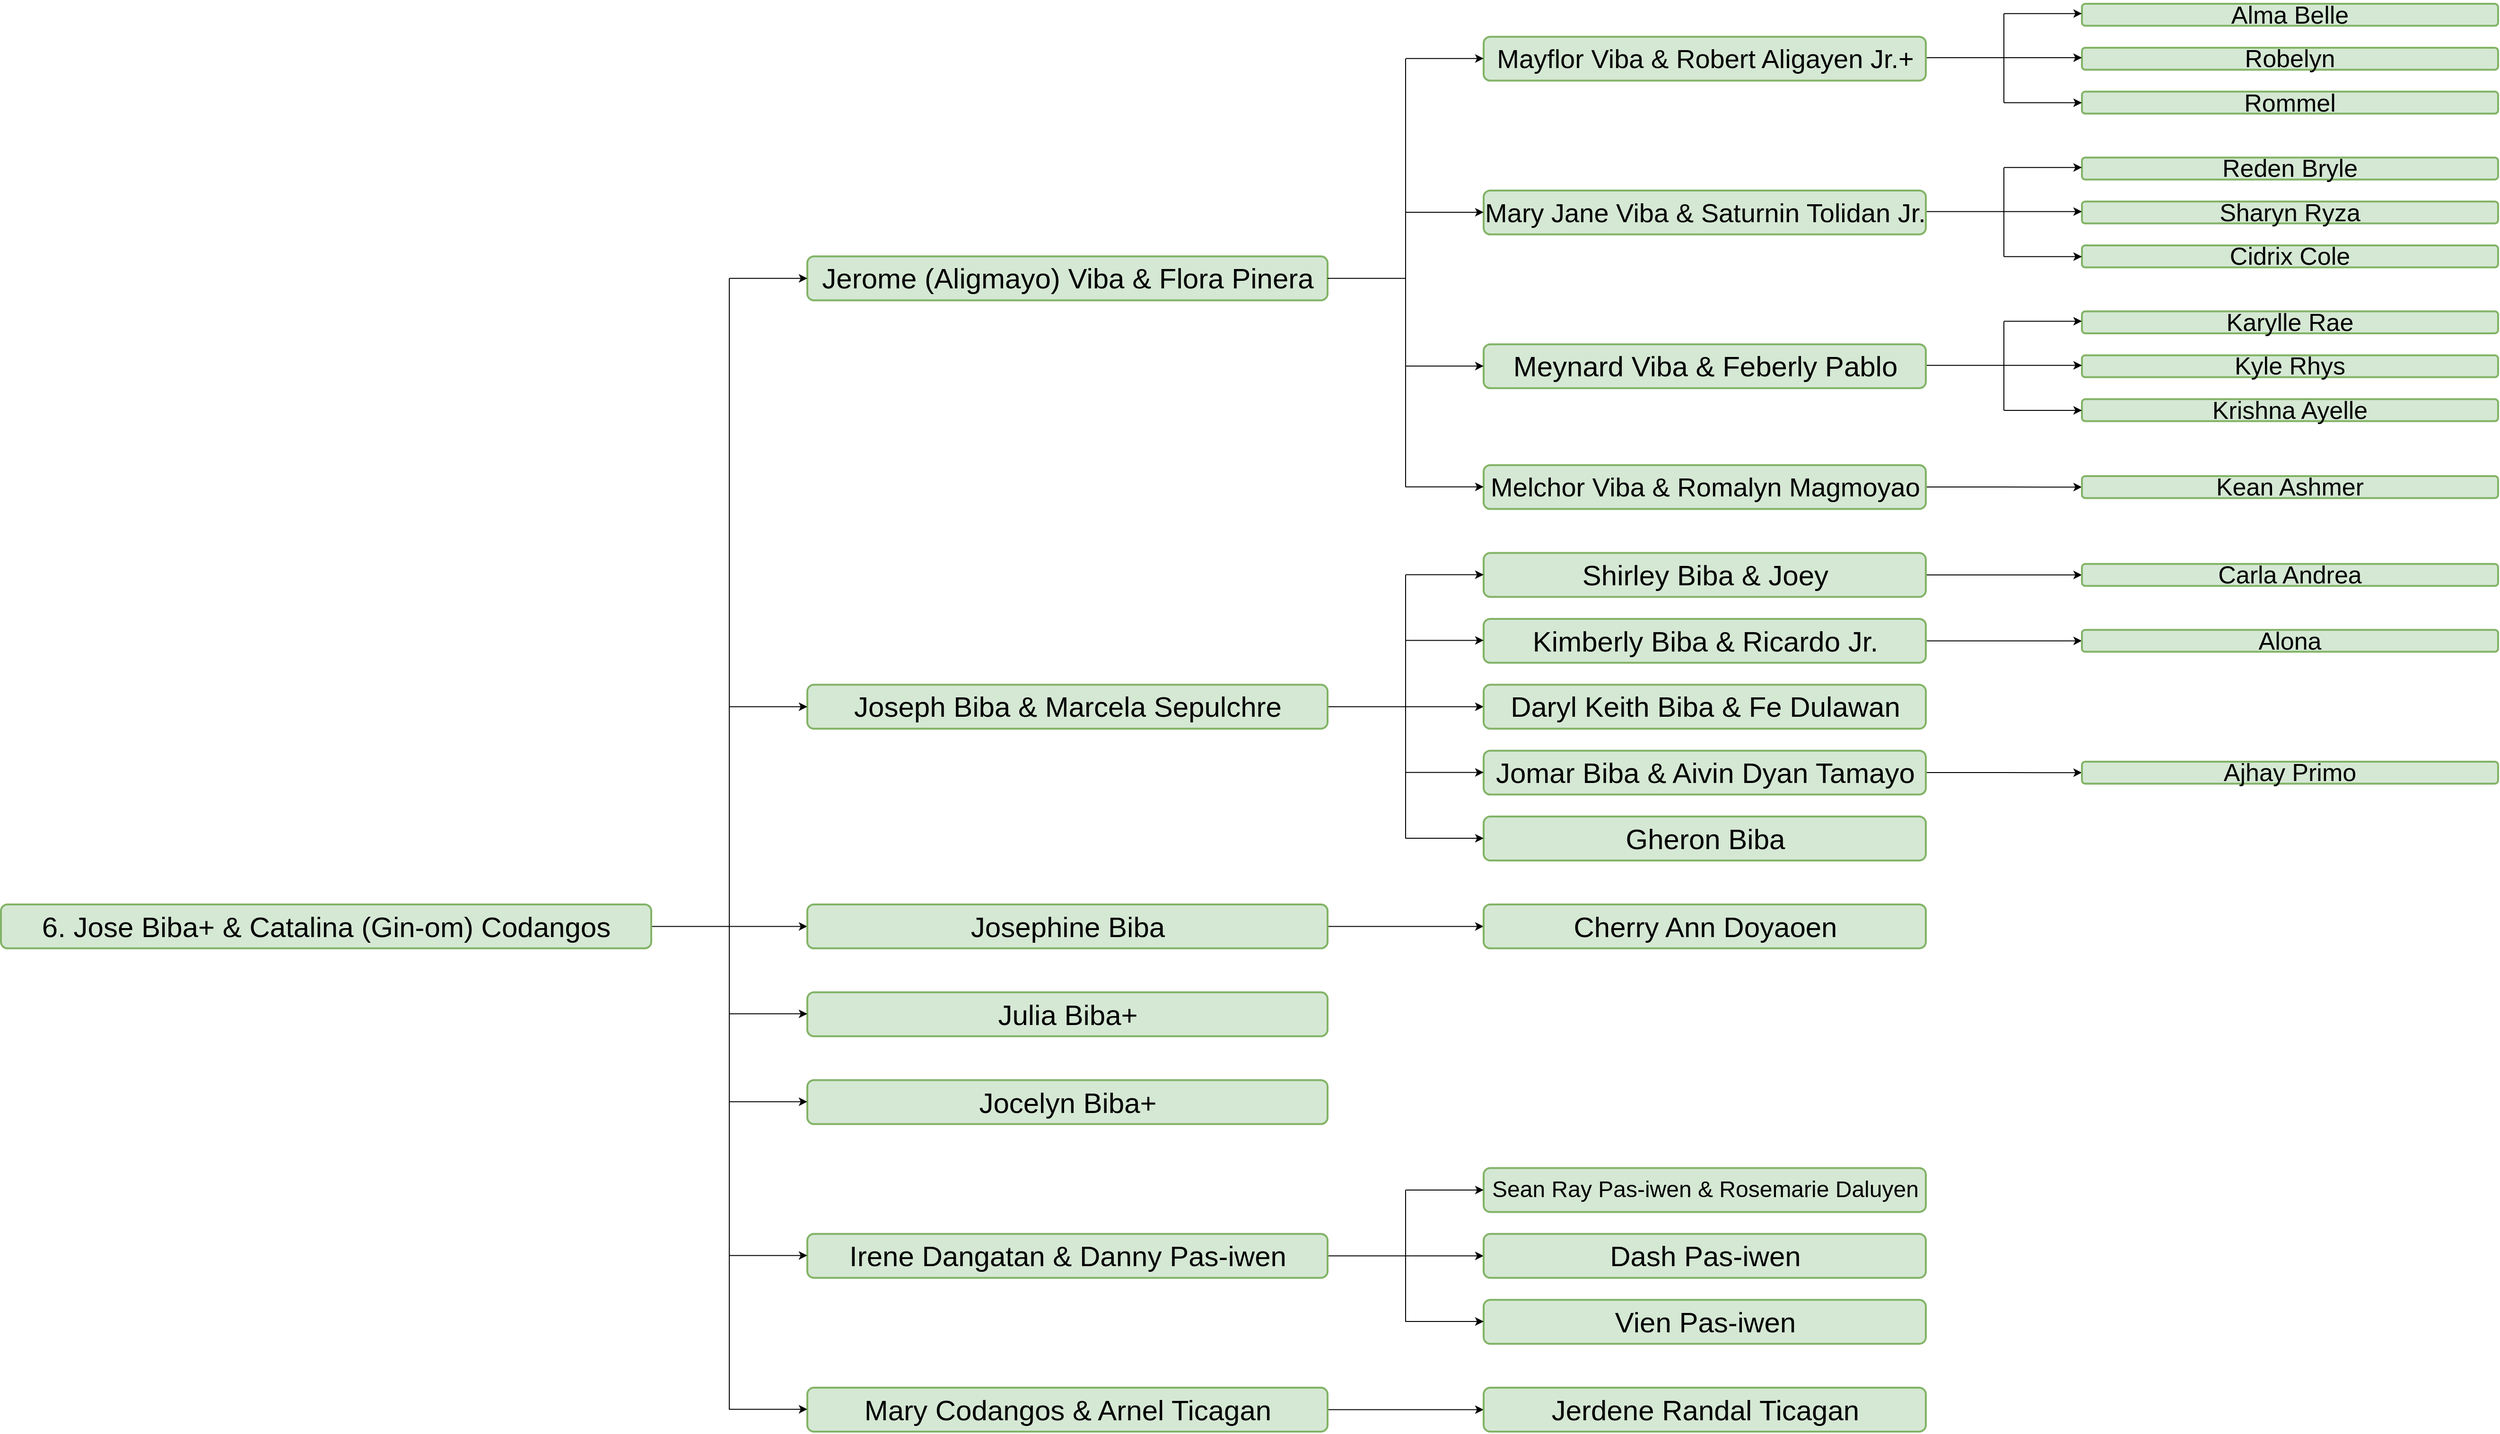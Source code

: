 <mxfile version="28.0.6">
  <diagram name="Page-1" id="Qc2j29BkZQCwujwfNHXb">
    <mxGraphModel dx="3728" dy="2332" grid="1" gridSize="10" guides="1" tooltips="1" connect="1" arrows="1" fold="1" page="1" pageScale="1" pageWidth="1400" pageHeight="850" math="0" shadow="0">
      <root>
        <mxCell id="0" />
        <mxCell id="1" parent="0" />
        <mxCell id="SV1iWKQyEt_5T4Ba0Pqm-78" value="" style="group;fontSize=30;" vertex="1" connectable="0" parent="1">
          <mxGeometry x="80" y="80" width="2640" height="1510" as="geometry" />
        </mxCell>
        <mxCell id="SV1iWKQyEt_5T4Ba0Pqm-1" value="" style="edgeStyle=orthogonalEdgeStyle;rounded=0;orthogonalLoop=1;jettySize=auto;html=1;fontFamily=Helvetica;fontSize=30;fontColor=default;" edge="1" parent="SV1iWKQyEt_5T4Ba0Pqm-78" source="SV1iWKQyEt_5T4Ba0Pqm-2" target="SV1iWKQyEt_5T4Ba0Pqm-56">
          <mxGeometry relative="1" as="geometry" />
        </mxCell>
        <mxCell id="SV1iWKQyEt_5T4Ba0Pqm-2" value="6.&amp;nbsp;Jose Biba+ &amp;amp; Catalina (Gin-om) Codangos" style="rounded=1;whiteSpace=wrap;html=1;strokeColor=#82b366;fillColor=#d5e8d4;strokeWidth=2;fontSize=30;" vertex="1" parent="SV1iWKQyEt_5T4Ba0Pqm-78">
          <mxGeometry y="952.462" width="687.5" height="46.462" as="geometry" />
        </mxCell>
        <mxCell id="SV1iWKQyEt_5T4Ba0Pqm-3" value="Alma Belle" style="rounded=1;whiteSpace=wrap;html=1;fillColor=#d5e8d4;strokeColor=#82b366;strokeWidth=2;fontSize=26;" vertex="1" parent="SV1iWKQyEt_5T4Ba0Pqm-78">
          <mxGeometry x="2200.0" width="440.0" height="23.231" as="geometry" />
        </mxCell>
        <mxCell id="SV1iWKQyEt_5T4Ba0Pqm-4" value="Robelyn" style="rounded=1;whiteSpace=wrap;html=1;fillColor=#d5e8d4;strokeColor=#82b366;strokeWidth=2;fontSize=26;" vertex="1" parent="SV1iWKQyEt_5T4Ba0Pqm-78">
          <mxGeometry x="2200.0" y="46.462" width="440.0" height="23.231" as="geometry" />
        </mxCell>
        <mxCell id="SV1iWKQyEt_5T4Ba0Pqm-5" value="Rommel" style="rounded=1;whiteSpace=wrap;html=1;fillColor=#d5e8d4;strokeColor=#82b366;strokeWidth=2;fontSize=26;" vertex="1" parent="SV1iWKQyEt_5T4Ba0Pqm-78">
          <mxGeometry x="2200.0" y="92.923" width="440.0" height="23.231" as="geometry" />
        </mxCell>
        <mxCell id="SV1iWKQyEt_5T4Ba0Pqm-6" value="" style="endArrow=classic;html=1;rounded=0;fontFamily=Helvetica;fontSize=26;fontColor=default;" edge="1" parent="SV1iWKQyEt_5T4Ba0Pqm-78">
          <mxGeometry width="50" height="50" relative="1" as="geometry">
            <mxPoint x="2117.5" y="10.314" as="sourcePoint" />
            <mxPoint x="2200.0" y="10.314" as="targetPoint" />
          </mxGeometry>
        </mxCell>
        <mxCell id="SV1iWKQyEt_5T4Ba0Pqm-7" value="" style="endArrow=classic;html=1;rounded=0;fontFamily=Helvetica;fontSize=26;fontColor=default;" edge="1" parent="SV1iWKQyEt_5T4Ba0Pqm-78">
          <mxGeometry width="50" height="50" relative="1" as="geometry">
            <mxPoint x="2117.5" y="104.62" as="sourcePoint" />
            <mxPoint x="2200.0" y="104.62" as="targetPoint" />
          </mxGeometry>
        </mxCell>
        <mxCell id="SV1iWKQyEt_5T4Ba0Pqm-8" value="" style="endArrow=none;html=1;rounded=0;fontFamily=Helvetica;fontSize=26;fontColor=default;" edge="1" parent="SV1iWKQyEt_5T4Ba0Pqm-78">
          <mxGeometry width="50" height="50" relative="1" as="geometry">
            <mxPoint x="2117.5" y="104.62" as="sourcePoint" />
            <mxPoint x="2117.5" y="10.535" as="targetPoint" />
          </mxGeometry>
        </mxCell>
        <mxCell id="SV1iWKQyEt_5T4Ba0Pqm-9" value="" style="endArrow=classic;html=1;rounded=0;fontFamily=Helvetica;fontSize=30;fontColor=default;exitX=1;exitY=0.5;exitDx=0;exitDy=0;entryX=0;entryY=0.5;entryDx=0;entryDy=0;" edge="1" parent="SV1iWKQyEt_5T4Ba0Pqm-78">
          <mxGeometry width="50" height="50" relative="1" as="geometry">
            <mxPoint x="2035.0" y="56.997" as="sourcePoint" />
            <mxPoint x="2200.0" y="56.997" as="targetPoint" />
          </mxGeometry>
        </mxCell>
        <mxCell id="SV1iWKQyEt_5T4Ba0Pqm-10" value="Mayflor Viba &amp;amp; Robert Aligayen Jr.+" style="rounded=1;whiteSpace=wrap;html=1;fillColor=#d5e8d4;strokeColor=#82b366;strokeWidth=2;fontSize=28;" vertex="1" parent="SV1iWKQyEt_5T4Ba0Pqm-78">
          <mxGeometry x="1567.5" y="34.846" width="467.5" height="46.462" as="geometry" />
        </mxCell>
        <mxCell id="SV1iWKQyEt_5T4Ba0Pqm-11" value="Jerome (Aligmayo) Viba &amp;amp; Flora Pinera" style="whiteSpace=wrap;html=1;rounded=1;strokeColor=#82b366;fillColor=#d5e8d4;strokeWidth=2;fontSize=30;" vertex="1" parent="SV1iWKQyEt_5T4Ba0Pqm-78">
          <mxGeometry x="852.5" y="267.154" width="550.0" height="46.462" as="geometry" />
        </mxCell>
        <mxCell id="SV1iWKQyEt_5T4Ba0Pqm-12" value="Reden Bryle" style="rounded=1;whiteSpace=wrap;html=1;fillColor=#d5e8d4;strokeColor=#82b366;strokeWidth=2;fontSize=26;" vertex="1" parent="SV1iWKQyEt_5T4Ba0Pqm-78">
          <mxGeometry x="2200.0" y="162.615" width="440.0" height="23.231" as="geometry" />
        </mxCell>
        <mxCell id="SV1iWKQyEt_5T4Ba0Pqm-13" value="Sharyn Ryza" style="rounded=1;whiteSpace=wrap;html=1;fillColor=#d5e8d4;strokeColor=#82b366;strokeWidth=2;fontSize=26;" vertex="1" parent="SV1iWKQyEt_5T4Ba0Pqm-78">
          <mxGeometry x="2200.0" y="209.077" width="440.0" height="23.231" as="geometry" />
        </mxCell>
        <mxCell id="SV1iWKQyEt_5T4Ba0Pqm-14" value="Cidrix Cole" style="rounded=1;whiteSpace=wrap;html=1;fillColor=#d5e8d4;strokeColor=#82b366;strokeWidth=2;fontSize=26;" vertex="1" parent="SV1iWKQyEt_5T4Ba0Pqm-78">
          <mxGeometry x="2200.0" y="255.538" width="440.0" height="23.231" as="geometry" />
        </mxCell>
        <mxCell id="SV1iWKQyEt_5T4Ba0Pqm-15" value="" style="endArrow=classic;html=1;rounded=0;fontFamily=Helvetica;fontSize=26;fontColor=default;" edge="1" parent="SV1iWKQyEt_5T4Ba0Pqm-78">
          <mxGeometry width="50" height="50" relative="1" as="geometry">
            <mxPoint x="2117.5" y="173.104" as="sourcePoint" />
            <mxPoint x="2200.0" y="173.104" as="targetPoint" />
          </mxGeometry>
        </mxCell>
        <mxCell id="SV1iWKQyEt_5T4Ba0Pqm-16" value="" style="endArrow=classic;html=1;rounded=0;fontFamily=Helvetica;fontSize=26;fontColor=default;" edge="1" parent="SV1iWKQyEt_5T4Ba0Pqm-78">
          <mxGeometry width="50" height="50" relative="1" as="geometry">
            <mxPoint x="2117.5" y="267.409" as="sourcePoint" />
            <mxPoint x="2200.0" y="267.409" as="targetPoint" />
          </mxGeometry>
        </mxCell>
        <mxCell id="SV1iWKQyEt_5T4Ba0Pqm-17" value="" style="endArrow=none;html=1;rounded=0;fontFamily=Helvetica;fontSize=26;fontColor=default;" edge="1" parent="SV1iWKQyEt_5T4Ba0Pqm-78">
          <mxGeometry width="50" height="50" relative="1" as="geometry">
            <mxPoint x="2117.5" y="267.409" as="sourcePoint" />
            <mxPoint x="2117.5" y="173.325" as="targetPoint" />
          </mxGeometry>
        </mxCell>
        <mxCell id="SV1iWKQyEt_5T4Ba0Pqm-18" value="" style="endArrow=classic;html=1;rounded=0;fontFamily=Helvetica;fontSize=30;fontColor=default;exitX=1;exitY=0.5;exitDx=0;exitDy=0;entryX=0;entryY=0.5;entryDx=0;entryDy=0;" edge="1" parent="SV1iWKQyEt_5T4Ba0Pqm-78">
          <mxGeometry width="50" height="50" relative="1" as="geometry">
            <mxPoint x="2035.0" y="219.786" as="sourcePoint" />
            <mxPoint x="2200.0" y="219.786" as="targetPoint" />
          </mxGeometry>
        </mxCell>
        <mxCell id="SV1iWKQyEt_5T4Ba0Pqm-19" value="Mary Jane Viba &amp;amp; Saturnin Tolidan Jr." style="rounded=1;whiteSpace=wrap;html=1;fillColor=#d5e8d4;strokeColor=#82b366;strokeWidth=2;fontSize=28;" vertex="1" parent="SV1iWKQyEt_5T4Ba0Pqm-78">
          <mxGeometry x="1567.5" y="197.462" width="467.5" height="46.462" as="geometry" />
        </mxCell>
        <mxCell id="SV1iWKQyEt_5T4Ba0Pqm-20" value="Karylle Rae" style="rounded=1;whiteSpace=wrap;html=1;fillColor=#d5e8d4;strokeColor=#82b366;strokeWidth=2;fontSize=26;" vertex="1" parent="SV1iWKQyEt_5T4Ba0Pqm-78">
          <mxGeometry x="2200.0" y="325.231" width="440.0" height="23.231" as="geometry" />
        </mxCell>
        <mxCell id="SV1iWKQyEt_5T4Ba0Pqm-21" value="Kyle Rhys" style="rounded=1;whiteSpace=wrap;html=1;fillColor=#d5e8d4;strokeColor=#82b366;strokeWidth=2;fontSize=26;" vertex="1" parent="SV1iWKQyEt_5T4Ba0Pqm-78">
          <mxGeometry x="2200.0" y="371.692" width="440.0" height="23.231" as="geometry" />
        </mxCell>
        <mxCell id="SV1iWKQyEt_5T4Ba0Pqm-22" value="Krishna Ayelle" style="rounded=1;whiteSpace=wrap;html=1;fillColor=#d5e8d4;strokeColor=#82b366;strokeWidth=2;fontSize=26;" vertex="1" parent="SV1iWKQyEt_5T4Ba0Pqm-78">
          <mxGeometry x="2200.0" y="418.154" width="440.0" height="23.231" as="geometry" />
        </mxCell>
        <mxCell id="SV1iWKQyEt_5T4Ba0Pqm-23" value="" style="endArrow=classic;html=1;rounded=0;fontFamily=Helvetica;fontSize=26;fontColor=default;" edge="1" parent="SV1iWKQyEt_5T4Ba0Pqm-78">
          <mxGeometry width="50" height="50" relative="1" as="geometry">
            <mxPoint x="2117.5" y="335.719" as="sourcePoint" />
            <mxPoint x="2200.0" y="335.719" as="targetPoint" />
          </mxGeometry>
        </mxCell>
        <mxCell id="SV1iWKQyEt_5T4Ba0Pqm-24" value="" style="endArrow=classic;html=1;rounded=0;fontFamily=Helvetica;fontSize=26;fontColor=default;" edge="1" parent="SV1iWKQyEt_5T4Ba0Pqm-78">
          <mxGeometry width="50" height="50" relative="1" as="geometry">
            <mxPoint x="2117.5" y="430.025" as="sourcePoint" />
            <mxPoint x="2200.0" y="430.025" as="targetPoint" />
          </mxGeometry>
        </mxCell>
        <mxCell id="SV1iWKQyEt_5T4Ba0Pqm-25" value="" style="endArrow=none;html=1;rounded=0;fontFamily=Helvetica;fontSize=26;fontColor=default;" edge="1" parent="SV1iWKQyEt_5T4Ba0Pqm-78">
          <mxGeometry width="50" height="50" relative="1" as="geometry">
            <mxPoint x="2117.5" y="430.025" as="sourcePoint" />
            <mxPoint x="2117.5" y="335.94" as="targetPoint" />
          </mxGeometry>
        </mxCell>
        <mxCell id="SV1iWKQyEt_5T4Ba0Pqm-26" value="" style="endArrow=classic;html=1;rounded=0;fontFamily=Helvetica;fontSize=30;fontColor=default;exitX=1;exitY=0.5;exitDx=0;exitDy=0;entryX=0;entryY=0.5;entryDx=0;entryDy=0;" edge="1" parent="SV1iWKQyEt_5T4Ba0Pqm-78">
          <mxGeometry width="50" height="50" relative="1" as="geometry">
            <mxPoint x="2035.0" y="382.402" as="sourcePoint" />
            <mxPoint x="2200.0" y="382.402" as="targetPoint" />
          </mxGeometry>
        </mxCell>
        <mxCell id="SV1iWKQyEt_5T4Ba0Pqm-27" value="Meynard Viba &amp;amp; Feberly Pablo" style="rounded=1;whiteSpace=wrap;html=1;fillColor=#d5e8d4;strokeColor=#82b366;strokeWidth=2;fontSize=30;" vertex="1" parent="SV1iWKQyEt_5T4Ba0Pqm-78">
          <mxGeometry x="1567.5" y="360.077" width="467.5" height="46.462" as="geometry" />
        </mxCell>
        <mxCell id="SV1iWKQyEt_5T4Ba0Pqm-28" value="" style="edgeStyle=orthogonalEdgeStyle;rounded=0;orthogonalLoop=1;jettySize=auto;html=1;fontFamily=Helvetica;fontSize=30;fontColor=default;" edge="1" parent="SV1iWKQyEt_5T4Ba0Pqm-78" source="SV1iWKQyEt_5T4Ba0Pqm-29" target="SV1iWKQyEt_5T4Ba0Pqm-30">
          <mxGeometry relative="1" as="geometry" />
        </mxCell>
        <mxCell id="SV1iWKQyEt_5T4Ba0Pqm-29" value="Melchor Viba &amp;amp; Romalyn Magmoyao" style="rounded=1;whiteSpace=wrap;html=1;fillColor=#d5e8d4;strokeColor=#82b366;strokeWidth=2;fontSize=28;" vertex="1" parent="SV1iWKQyEt_5T4Ba0Pqm-78">
          <mxGeometry x="1567.5" y="487.846" width="467.5" height="46.462" as="geometry" />
        </mxCell>
        <mxCell id="SV1iWKQyEt_5T4Ba0Pqm-30" value="Kean Ashmer" style="rounded=1;whiteSpace=wrap;html=1;fillColor=#d5e8d4;strokeColor=#82b366;strokeWidth=2;fontSize=26;" vertex="1" parent="SV1iWKQyEt_5T4Ba0Pqm-78">
          <mxGeometry x="2200.0" y="499.462" width="440.0" height="23.231" as="geometry" />
        </mxCell>
        <mxCell id="SV1iWKQyEt_5T4Ba0Pqm-31" value="" style="endArrow=classic;html=1;rounded=0;fontFamily=Helvetica;fontSize=30;fontColor=default;" edge="1" parent="SV1iWKQyEt_5T4Ba0Pqm-78">
          <mxGeometry width="50" height="50" relative="1" as="geometry">
            <mxPoint x="1485" y="57.856" as="sourcePoint" />
            <mxPoint x="1567.5" y="57.856" as="targetPoint" />
          </mxGeometry>
        </mxCell>
        <mxCell id="SV1iWKQyEt_5T4Ba0Pqm-32" value="" style="endArrow=classic;html=1;rounded=0;fontFamily=Helvetica;fontSize=30;fontColor=default;" edge="1" parent="SV1iWKQyEt_5T4Ba0Pqm-78">
          <mxGeometry width="50" height="50" relative="1" as="geometry">
            <mxPoint x="1485" y="220.472" as="sourcePoint" />
            <mxPoint x="1567.5" y="220.472" as="targetPoint" />
          </mxGeometry>
        </mxCell>
        <mxCell id="SV1iWKQyEt_5T4Ba0Pqm-33" value="" style="endArrow=classic;html=1;rounded=0;fontFamily=Helvetica;fontSize=30;fontColor=default;" edge="1" parent="SV1iWKQyEt_5T4Ba0Pqm-78">
          <mxGeometry width="50" height="50" relative="1" as="geometry">
            <mxPoint x="1485" y="383.087" as="sourcePoint" />
            <mxPoint x="1567.5" y="383.087" as="targetPoint" />
          </mxGeometry>
        </mxCell>
        <mxCell id="SV1iWKQyEt_5T4Ba0Pqm-34" value="" style="endArrow=classic;html=1;rounded=0;fontFamily=Helvetica;fontSize=30;fontColor=default;" edge="1" parent="SV1iWKQyEt_5T4Ba0Pqm-78">
          <mxGeometry width="50" height="50" relative="1" as="geometry">
            <mxPoint x="1485" y="510.856" as="sourcePoint" />
            <mxPoint x="1567.5" y="510.856" as="targetPoint" />
          </mxGeometry>
        </mxCell>
        <mxCell id="SV1iWKQyEt_5T4Ba0Pqm-35" value="" style="endArrow=none;html=1;rounded=0;fontFamily=Helvetica;fontSize=30;fontColor=default;" edge="1" parent="SV1iWKQyEt_5T4Ba0Pqm-78">
          <mxGeometry width="50" height="50" relative="1" as="geometry">
            <mxPoint x="1485" y="511.077" as="sourcePoint" />
            <mxPoint x="1485" y="58.077" as="targetPoint" />
          </mxGeometry>
        </mxCell>
        <mxCell id="SV1iWKQyEt_5T4Ba0Pqm-36" value="" style="endArrow=none;html=1;rounded=0;fontFamily=Helvetica;fontSize=30;fontColor=default;exitX=1;exitY=0.5;exitDx=0;exitDy=0;" edge="1" parent="SV1iWKQyEt_5T4Ba0Pqm-78" source="SV1iWKQyEt_5T4Ba0Pqm-11">
          <mxGeometry width="50" height="50" relative="1" as="geometry">
            <mxPoint x="1650" y="302" as="sourcePoint" />
            <mxPoint x="1485" y="290.385" as="targetPoint" />
          </mxGeometry>
        </mxCell>
        <mxCell id="SV1iWKQyEt_5T4Ba0Pqm-37" value="" style="edgeStyle=orthogonalEdgeStyle;rounded=0;orthogonalLoop=1;jettySize=auto;html=1;fontFamily=Helvetica;fontSize=30;fontColor=default;" edge="1" parent="SV1iWKQyEt_5T4Ba0Pqm-78" source="SV1iWKQyEt_5T4Ba0Pqm-38" target="SV1iWKQyEt_5T4Ba0Pqm-39">
          <mxGeometry relative="1" as="geometry" />
        </mxCell>
        <mxCell id="SV1iWKQyEt_5T4Ba0Pqm-38" value="Shirley Biba &amp;amp; Joey" style="rounded=1;whiteSpace=wrap;html=1;fillColor=#d5e8d4;strokeColor=#82b366;strokeWidth=2;fontSize=30;" vertex="1" parent="SV1iWKQyEt_5T4Ba0Pqm-78">
          <mxGeometry x="1567.5" y="580.769" width="467.5" height="46.462" as="geometry" />
        </mxCell>
        <mxCell id="SV1iWKQyEt_5T4Ba0Pqm-39" value="Carla Andrea" style="rounded=1;whiteSpace=wrap;html=1;fillColor=#d5e8d4;strokeColor=#82b366;strokeWidth=2;fontSize=26;" vertex="1" parent="SV1iWKQyEt_5T4Ba0Pqm-78">
          <mxGeometry x="2200.0" y="592.385" width="440.0" height="23.231" as="geometry" />
        </mxCell>
        <mxCell id="SV1iWKQyEt_5T4Ba0Pqm-40" value="" style="edgeStyle=orthogonalEdgeStyle;rounded=0;orthogonalLoop=1;jettySize=auto;html=1;fontFamily=Helvetica;fontSize=30;fontColor=default;" edge="1" parent="SV1iWKQyEt_5T4Ba0Pqm-78" source="SV1iWKQyEt_5T4Ba0Pqm-41" target="SV1iWKQyEt_5T4Ba0Pqm-45">
          <mxGeometry relative="1" as="geometry" />
        </mxCell>
        <mxCell id="SV1iWKQyEt_5T4Ba0Pqm-41" value="Joseph Biba &amp;amp; Marcela Sepulchre" style="whiteSpace=wrap;html=1;rounded=1;strokeColor=#82b366;fillColor=#d5e8d4;strokeWidth=2;fontSize=30;" vertex="1" parent="SV1iWKQyEt_5T4Ba0Pqm-78">
          <mxGeometry x="852.5" y="720.154" width="550.0" height="46.462" as="geometry" />
        </mxCell>
        <mxCell id="SV1iWKQyEt_5T4Ba0Pqm-42" value="" style="edgeStyle=orthogonalEdgeStyle;rounded=0;orthogonalLoop=1;jettySize=auto;html=1;fontFamily=Helvetica;fontSize=30;fontColor=default;" edge="1" parent="SV1iWKQyEt_5T4Ba0Pqm-78" source="SV1iWKQyEt_5T4Ba0Pqm-43" target="SV1iWKQyEt_5T4Ba0Pqm-44">
          <mxGeometry relative="1" as="geometry" />
        </mxCell>
        <mxCell id="SV1iWKQyEt_5T4Ba0Pqm-43" value="Kimberly Biba &amp;amp; Ricardo Jr." style="rounded=1;whiteSpace=wrap;html=1;fillColor=#d5e8d4;strokeColor=#82b366;strokeWidth=2;fontSize=30;" vertex="1" parent="SV1iWKQyEt_5T4Ba0Pqm-78">
          <mxGeometry x="1567.5" y="650.462" width="467.5" height="46.462" as="geometry" />
        </mxCell>
        <mxCell id="SV1iWKQyEt_5T4Ba0Pqm-44" value="Alona" style="rounded=1;whiteSpace=wrap;html=1;fillColor=#d5e8d4;strokeColor=#82b366;strokeWidth=2;fontSize=26;" vertex="1" parent="SV1iWKQyEt_5T4Ba0Pqm-78">
          <mxGeometry x="2200.0" y="662.077" width="440.0" height="23.231" as="geometry" />
        </mxCell>
        <mxCell id="SV1iWKQyEt_5T4Ba0Pqm-45" value="Daryl Keith Biba &amp;amp; Fe Dulawan" style="rounded=1;whiteSpace=wrap;html=1;fillColor=#d5e8d4;strokeColor=#82b366;strokeWidth=2;fontSize=30;" vertex="1" parent="SV1iWKQyEt_5T4Ba0Pqm-78">
          <mxGeometry x="1567.5" y="720.154" width="467.5" height="46.462" as="geometry" />
        </mxCell>
        <mxCell id="SV1iWKQyEt_5T4Ba0Pqm-46" value="" style="edgeStyle=orthogonalEdgeStyle;rounded=0;orthogonalLoop=1;jettySize=auto;html=1;fontFamily=Helvetica;fontSize=30;fontColor=default;" edge="1" parent="SV1iWKQyEt_5T4Ba0Pqm-78" source="SV1iWKQyEt_5T4Ba0Pqm-47" target="SV1iWKQyEt_5T4Ba0Pqm-48">
          <mxGeometry relative="1" as="geometry" />
        </mxCell>
        <mxCell id="SV1iWKQyEt_5T4Ba0Pqm-47" value="Jomar Biba &amp;amp; Aivin Dyan Tamayo" style="rounded=1;whiteSpace=wrap;html=1;fillColor=#d5e8d4;strokeColor=#82b366;strokeWidth=2;fontSize=30;" vertex="1" parent="SV1iWKQyEt_5T4Ba0Pqm-78">
          <mxGeometry x="1567.5" y="789.846" width="467.5" height="46.462" as="geometry" />
        </mxCell>
        <mxCell id="SV1iWKQyEt_5T4Ba0Pqm-48" value="Ajhay Primo" style="rounded=1;whiteSpace=wrap;html=1;fillColor=#d5e8d4;strokeColor=#82b366;strokeWidth=2;fontSize=26;" vertex="1" parent="SV1iWKQyEt_5T4Ba0Pqm-78">
          <mxGeometry x="2200.0" y="801.462" width="440.0" height="23.231" as="geometry" />
        </mxCell>
        <mxCell id="SV1iWKQyEt_5T4Ba0Pqm-49" value="Gheron Biba" style="rounded=1;whiteSpace=wrap;html=1;fillColor=#d5e8d4;strokeColor=#82b366;strokeWidth=2;fontSize=30;" vertex="1" parent="SV1iWKQyEt_5T4Ba0Pqm-78">
          <mxGeometry x="1567.5" y="859.538" width="467.5" height="46.462" as="geometry" />
        </mxCell>
        <mxCell id="SV1iWKQyEt_5T4Ba0Pqm-50" value="" style="endArrow=classic;html=1;rounded=0;fontFamily=Helvetica;fontSize=30;fontColor=default;" edge="1" parent="SV1iWKQyEt_5T4Ba0Pqm-78">
          <mxGeometry width="50" height="50" relative="1" as="geometry">
            <mxPoint x="1485" y="603.768" as="sourcePoint" />
            <mxPoint x="1567.5" y="603.768" as="targetPoint" />
          </mxGeometry>
        </mxCell>
        <mxCell id="SV1iWKQyEt_5T4Ba0Pqm-51" value="" style="endArrow=classic;html=1;rounded=0;fontFamily=Helvetica;fontSize=30;fontColor=default;" edge="1" parent="SV1iWKQyEt_5T4Ba0Pqm-78">
          <mxGeometry width="50" height="50" relative="1" as="geometry">
            <mxPoint x="1485" y="673.239" as="sourcePoint" />
            <mxPoint x="1567.5" y="673.239" as="targetPoint" />
          </mxGeometry>
        </mxCell>
        <mxCell id="SV1iWKQyEt_5T4Ba0Pqm-52" value="" style="endArrow=classic;html=1;rounded=0;fontFamily=Helvetica;fontSize=30;fontColor=default;" edge="1" parent="SV1iWKQyEt_5T4Ba0Pqm-78">
          <mxGeometry width="50" height="50" relative="1" as="geometry">
            <mxPoint x="1485" y="812.845" as="sourcePoint" />
            <mxPoint x="1567.5" y="812.845" as="targetPoint" />
          </mxGeometry>
        </mxCell>
        <mxCell id="SV1iWKQyEt_5T4Ba0Pqm-53" value="" style="endArrow=classic;html=1;rounded=0;fontFamily=Helvetica;fontSize=30;fontColor=default;" edge="1" parent="SV1iWKQyEt_5T4Ba0Pqm-78">
          <mxGeometry width="50" height="50" relative="1" as="geometry">
            <mxPoint x="1485" y="882.537" as="sourcePoint" />
            <mxPoint x="1567.5" y="882.537" as="targetPoint" />
          </mxGeometry>
        </mxCell>
        <mxCell id="SV1iWKQyEt_5T4Ba0Pqm-54" value="" style="endArrow=none;html=1;rounded=0;fontFamily=Helvetica;fontSize=30;fontColor=default;" edge="1" parent="SV1iWKQyEt_5T4Ba0Pqm-78">
          <mxGeometry width="50" height="50" relative="1" as="geometry">
            <mxPoint x="1485" y="882.769" as="sourcePoint" />
            <mxPoint x="1485" y="604" as="targetPoint" />
          </mxGeometry>
        </mxCell>
        <mxCell id="SV1iWKQyEt_5T4Ba0Pqm-55" value="" style="edgeStyle=orthogonalEdgeStyle;rounded=0;orthogonalLoop=1;jettySize=auto;html=1;fontFamily=Helvetica;fontSize=30;fontColor=default;" edge="1" parent="SV1iWKQyEt_5T4Ba0Pqm-78" source="SV1iWKQyEt_5T4Ba0Pqm-56" target="SV1iWKQyEt_5T4Ba0Pqm-57">
          <mxGeometry relative="1" as="geometry" />
        </mxCell>
        <mxCell id="SV1iWKQyEt_5T4Ba0Pqm-56" value="Josephine Biba" style="whiteSpace=wrap;html=1;rounded=1;strokeColor=#82b366;fillColor=#d5e8d4;strokeWidth=2;fontSize=30;" vertex="1" parent="SV1iWKQyEt_5T4Ba0Pqm-78">
          <mxGeometry x="852.5" y="952.462" width="550.0" height="46.462" as="geometry" />
        </mxCell>
        <mxCell id="SV1iWKQyEt_5T4Ba0Pqm-57" value="Cherry Ann Doyaoen" style="rounded=1;whiteSpace=wrap;html=1;fillColor=#d5e8d4;strokeColor=#82b366;strokeWidth=2;fontSize=30;" vertex="1" parent="SV1iWKQyEt_5T4Ba0Pqm-78">
          <mxGeometry x="1567.5" y="952.462" width="467.5" height="46.462" as="geometry" />
        </mxCell>
        <mxCell id="SV1iWKQyEt_5T4Ba0Pqm-58" value="Julia Biba+" style="whiteSpace=wrap;html=1;rounded=1;strokeColor=#82b366;fillColor=#d5e8d4;strokeWidth=2;fontSize=30;" vertex="1" parent="SV1iWKQyEt_5T4Ba0Pqm-78">
          <mxGeometry x="852.5" y="1045.385" width="550.0" height="46.462" as="geometry" />
        </mxCell>
        <mxCell id="SV1iWKQyEt_5T4Ba0Pqm-59" value="Jocelyn Biba+" style="whiteSpace=wrap;html=1;rounded=1;strokeColor=#82b366;fillColor=#d5e8d4;strokeWidth=2;fontSize=30;" vertex="1" parent="SV1iWKQyEt_5T4Ba0Pqm-78">
          <mxGeometry x="852.5" y="1138.308" width="550.0" height="46.462" as="geometry" />
        </mxCell>
        <mxCell id="SV1iWKQyEt_5T4Ba0Pqm-60" value="" style="edgeStyle=orthogonalEdgeStyle;rounded=0;orthogonalLoop=1;jettySize=auto;html=1;fontFamily=Helvetica;fontSize=30;fontColor=default;" edge="1" parent="SV1iWKQyEt_5T4Ba0Pqm-78" source="SV1iWKQyEt_5T4Ba0Pqm-61" target="SV1iWKQyEt_5T4Ba0Pqm-63">
          <mxGeometry relative="1" as="geometry" />
        </mxCell>
        <mxCell id="SV1iWKQyEt_5T4Ba0Pqm-61" value="Irene Dangatan &amp;amp; Danny Pas-iwen" style="whiteSpace=wrap;html=1;rounded=1;strokeColor=#82b366;fillColor=#d5e8d4;strokeWidth=2;fontSize=30;" vertex="1" parent="SV1iWKQyEt_5T4Ba0Pqm-78">
          <mxGeometry x="852.5" y="1300.923" width="550.0" height="46.462" as="geometry" />
        </mxCell>
        <mxCell id="SV1iWKQyEt_5T4Ba0Pqm-62" value="Sean Ray Pas-iwen &amp;amp; Rosemarie Daluyen" style="rounded=1;whiteSpace=wrap;html=1;fillColor=#d5e8d4;strokeColor=#82b366;strokeWidth=2;fontSize=24;" vertex="1" parent="SV1iWKQyEt_5T4Ba0Pqm-78">
          <mxGeometry x="1567.5" y="1231.231" width="467.5" height="46.462" as="geometry" />
        </mxCell>
        <mxCell id="SV1iWKQyEt_5T4Ba0Pqm-63" value="Dash Pas-iwen" style="rounded=1;whiteSpace=wrap;html=1;fillColor=#d5e8d4;strokeColor=#82b366;strokeWidth=2;fontSize=30;" vertex="1" parent="SV1iWKQyEt_5T4Ba0Pqm-78">
          <mxGeometry x="1567.5" y="1300.923" width="467.5" height="46.462" as="geometry" />
        </mxCell>
        <mxCell id="SV1iWKQyEt_5T4Ba0Pqm-64" value="Vien Pas-iwen" style="rounded=1;whiteSpace=wrap;html=1;fillColor=#d5e8d4;strokeColor=#82b366;strokeWidth=2;fontSize=30;" vertex="1" parent="SV1iWKQyEt_5T4Ba0Pqm-78">
          <mxGeometry x="1567.5" y="1370.615" width="467.5" height="46.462" as="geometry" />
        </mxCell>
        <mxCell id="SV1iWKQyEt_5T4Ba0Pqm-65" value="" style="endArrow=classic;html=1;rounded=0;fontFamily=Helvetica;fontSize=30;fontColor=default;" edge="1" parent="SV1iWKQyEt_5T4Ba0Pqm-78">
          <mxGeometry width="50" height="50" relative="1" as="geometry">
            <mxPoint x="1485" y="1254.462" as="sourcePoint" />
            <mxPoint x="1567.5" y="1254.462" as="targetPoint" />
          </mxGeometry>
        </mxCell>
        <mxCell id="SV1iWKQyEt_5T4Ba0Pqm-66" value="" style="endArrow=classic;html=1;rounded=0;fontFamily=Helvetica;fontSize=30;fontColor=default;" edge="1" parent="SV1iWKQyEt_5T4Ba0Pqm-78">
          <mxGeometry width="50" height="50" relative="1" as="geometry">
            <mxPoint x="1485" y="1393.533" as="sourcePoint" />
            <mxPoint x="1567.5" y="1393.533" as="targetPoint" />
          </mxGeometry>
        </mxCell>
        <mxCell id="SV1iWKQyEt_5T4Ba0Pqm-67" value="" style="endArrow=none;html=1;rounded=0;fontFamily=Helvetica;fontSize=30;fontColor=default;" edge="1" parent="SV1iWKQyEt_5T4Ba0Pqm-78">
          <mxGeometry width="50" height="50" relative="1" as="geometry">
            <mxPoint x="1485" y="1393.846" as="sourcePoint" />
            <mxPoint x="1485" y="1254.462" as="targetPoint" />
          </mxGeometry>
        </mxCell>
        <mxCell id="SV1iWKQyEt_5T4Ba0Pqm-68" value="" style="edgeStyle=orthogonalEdgeStyle;rounded=0;orthogonalLoop=1;jettySize=auto;html=1;fontFamily=Helvetica;fontSize=30;fontColor=default;" edge="1" parent="SV1iWKQyEt_5T4Ba0Pqm-78" source="SV1iWKQyEt_5T4Ba0Pqm-69" target="SV1iWKQyEt_5T4Ba0Pqm-70">
          <mxGeometry relative="1" as="geometry" />
        </mxCell>
        <mxCell id="SV1iWKQyEt_5T4Ba0Pqm-69" value="Mary Codangos &amp;amp; Arnel Ticagan" style="whiteSpace=wrap;html=1;rounded=1;strokeColor=#82b366;fillColor=#d5e8d4;strokeWidth=2;fontSize=30;" vertex="1" parent="SV1iWKQyEt_5T4Ba0Pqm-78">
          <mxGeometry x="852.5" y="1463.538" width="550.0" height="46.462" as="geometry" />
        </mxCell>
        <mxCell id="SV1iWKQyEt_5T4Ba0Pqm-70" value="Jerdene Randal Ticagan" style="rounded=1;whiteSpace=wrap;html=1;fillColor=#d5e8d4;strokeColor=#82b366;strokeWidth=2;fontSize=30;" vertex="1" parent="SV1iWKQyEt_5T4Ba0Pqm-78">
          <mxGeometry x="1567.5" y="1463.538" width="467.5" height="46.462" as="geometry" />
        </mxCell>
        <mxCell id="SV1iWKQyEt_5T4Ba0Pqm-71" value="" style="endArrow=classic;html=1;rounded=0;fontFamily=Helvetica;fontSize=30;fontColor=default;" edge="1" parent="SV1iWKQyEt_5T4Ba0Pqm-78">
          <mxGeometry width="50" height="50" relative="1" as="geometry">
            <mxPoint x="770" y="290.385" as="sourcePoint" />
            <mxPoint x="852.5" y="290.385" as="targetPoint" />
          </mxGeometry>
        </mxCell>
        <mxCell id="SV1iWKQyEt_5T4Ba0Pqm-72" value="" style="endArrow=classic;html=1;rounded=0;fontFamily=Helvetica;fontSize=30;fontColor=default;entryX=0;entryY=0.5;entryDx=0;entryDy=0;" edge="1" parent="SV1iWKQyEt_5T4Ba0Pqm-78" target="SV1iWKQyEt_5T4Ba0Pqm-41">
          <mxGeometry width="50" height="50" relative="1" as="geometry">
            <mxPoint x="770" y="743.385" as="sourcePoint" />
            <mxPoint x="852.5" y="755.0" as="targetPoint" />
          </mxGeometry>
        </mxCell>
        <mxCell id="SV1iWKQyEt_5T4Ba0Pqm-73" value="" style="endArrow=classic;html=1;rounded=0;fontFamily=Helvetica;fontSize=30;fontColor=default;" edge="1" parent="SV1iWKQyEt_5T4Ba0Pqm-78">
          <mxGeometry width="50" height="50" relative="1" as="geometry">
            <mxPoint x="770" y="1068.186" as="sourcePoint" />
            <mxPoint x="852.5" y="1068.186" as="targetPoint" />
          </mxGeometry>
        </mxCell>
        <mxCell id="SV1iWKQyEt_5T4Ba0Pqm-74" value="" style="endArrow=classic;html=1;rounded=0;fontFamily=Helvetica;fontSize=30;fontColor=default;" edge="1" parent="SV1iWKQyEt_5T4Ba0Pqm-78">
          <mxGeometry width="50" height="50" relative="1" as="geometry">
            <mxPoint x="770" y="1161.109" as="sourcePoint" />
            <mxPoint x="852.5" y="1161.109" as="targetPoint" />
          </mxGeometry>
        </mxCell>
        <mxCell id="SV1iWKQyEt_5T4Ba0Pqm-75" value="" style="endArrow=classic;html=1;rounded=0;fontFamily=Helvetica;fontSize=30;fontColor=default;" edge="1" parent="SV1iWKQyEt_5T4Ba0Pqm-78">
          <mxGeometry width="50" height="50" relative="1" as="geometry">
            <mxPoint x="770" y="1323.724" as="sourcePoint" />
            <mxPoint x="852.5" y="1323.724" as="targetPoint" />
          </mxGeometry>
        </mxCell>
        <mxCell id="SV1iWKQyEt_5T4Ba0Pqm-76" value="" style="endArrow=classic;html=1;rounded=0;fontFamily=Helvetica;fontSize=30;fontColor=default;" edge="1" parent="SV1iWKQyEt_5T4Ba0Pqm-78">
          <mxGeometry width="50" height="50" relative="1" as="geometry">
            <mxPoint x="770" y="1486.339" as="sourcePoint" />
            <mxPoint x="852.5" y="1486.339" as="targetPoint" />
          </mxGeometry>
        </mxCell>
        <mxCell id="SV1iWKQyEt_5T4Ba0Pqm-77" value="" style="endArrow=none;html=1;rounded=0;fontFamily=Helvetica;fontSize=30;fontColor=default;" edge="1" parent="SV1iWKQyEt_5T4Ba0Pqm-78">
          <mxGeometry width="50" height="50" relative="1" as="geometry">
            <mxPoint x="770" y="1486.769" as="sourcePoint" />
            <mxPoint x="770" y="290.385" as="targetPoint" />
          </mxGeometry>
        </mxCell>
      </root>
    </mxGraphModel>
  </diagram>
</mxfile>
